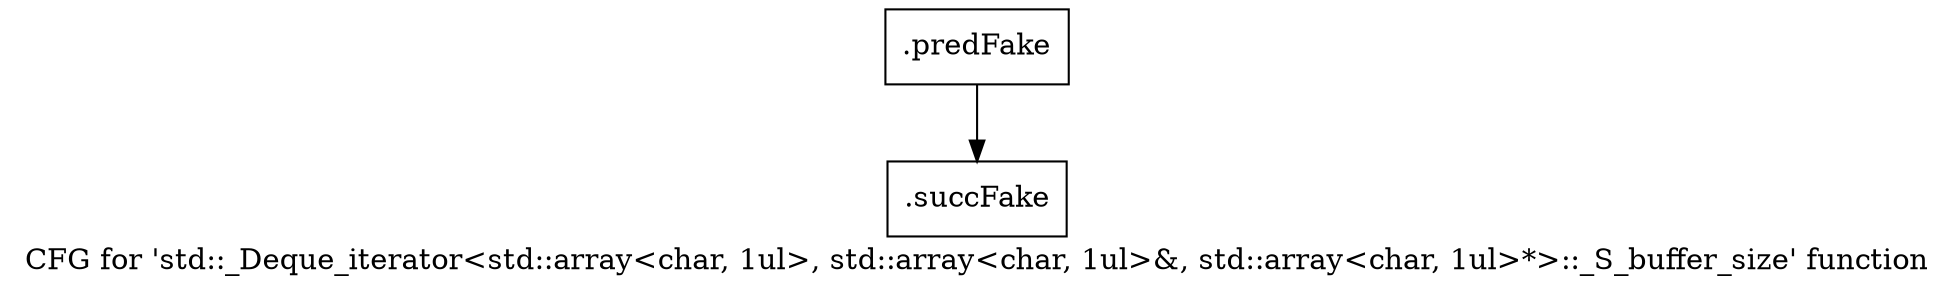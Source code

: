 digraph "CFG for 'std::_Deque_iterator\<std::array\<char, 1ul\>, std::array\<char, 1ul\>&, std::array\<char, 1ul\>*\>::_S_buffer_size' function" {
	label="CFG for 'std::_Deque_iterator\<std::array\<char, 1ul\>, std::array\<char, 1ul\>&, std::array\<char, 1ul\>*\>::_S_buffer_size' function";

	Node0x51a6d30 [shape=record,filename="/home/akhilkushe/Xilinx/Vitis_HLS/2021.2/tps/lnx64/gcc-6.2.0/lib/gcc/x86_64-pc-linux-gnu/6.2.0/../../../../include/c++/6.2.0/bits/stl_deque.h",linenumber="127",label="{.predFake}"];
	Node0x51a6d30 -> Node0x5098860[ callList="" memoryops="" filename="/home/akhilkushe/Xilinx/Vitis_HLS/2021.2/tps/lnx64/gcc-6.2.0/lib/gcc/x86_64-pc-linux-gnu/6.2.0/../../../../include/c++/6.2.0/bits/stl_deque.h" execusionnum="13"];
	Node0x5098860 [shape=record,filename="/home/akhilkushe/Xilinx/Vitis_HLS/2021.2/tps/lnx64/gcc-6.2.0/lib/gcc/x86_64-pc-linux-gnu/6.2.0/../../../../include/c++/6.2.0/bits/stl_deque.h",linenumber="127",label="{.succFake}"];
}
